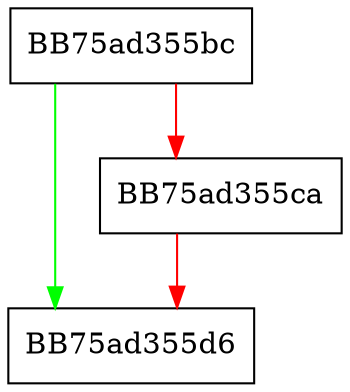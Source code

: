 digraph InitPtr {
  node [shape="box"];
  graph [splines=ortho];
  BB75ad355bc -> BB75ad355d6 [color="green"];
  BB75ad355bc -> BB75ad355ca [color="red"];
  BB75ad355ca -> BB75ad355d6 [color="red"];
}